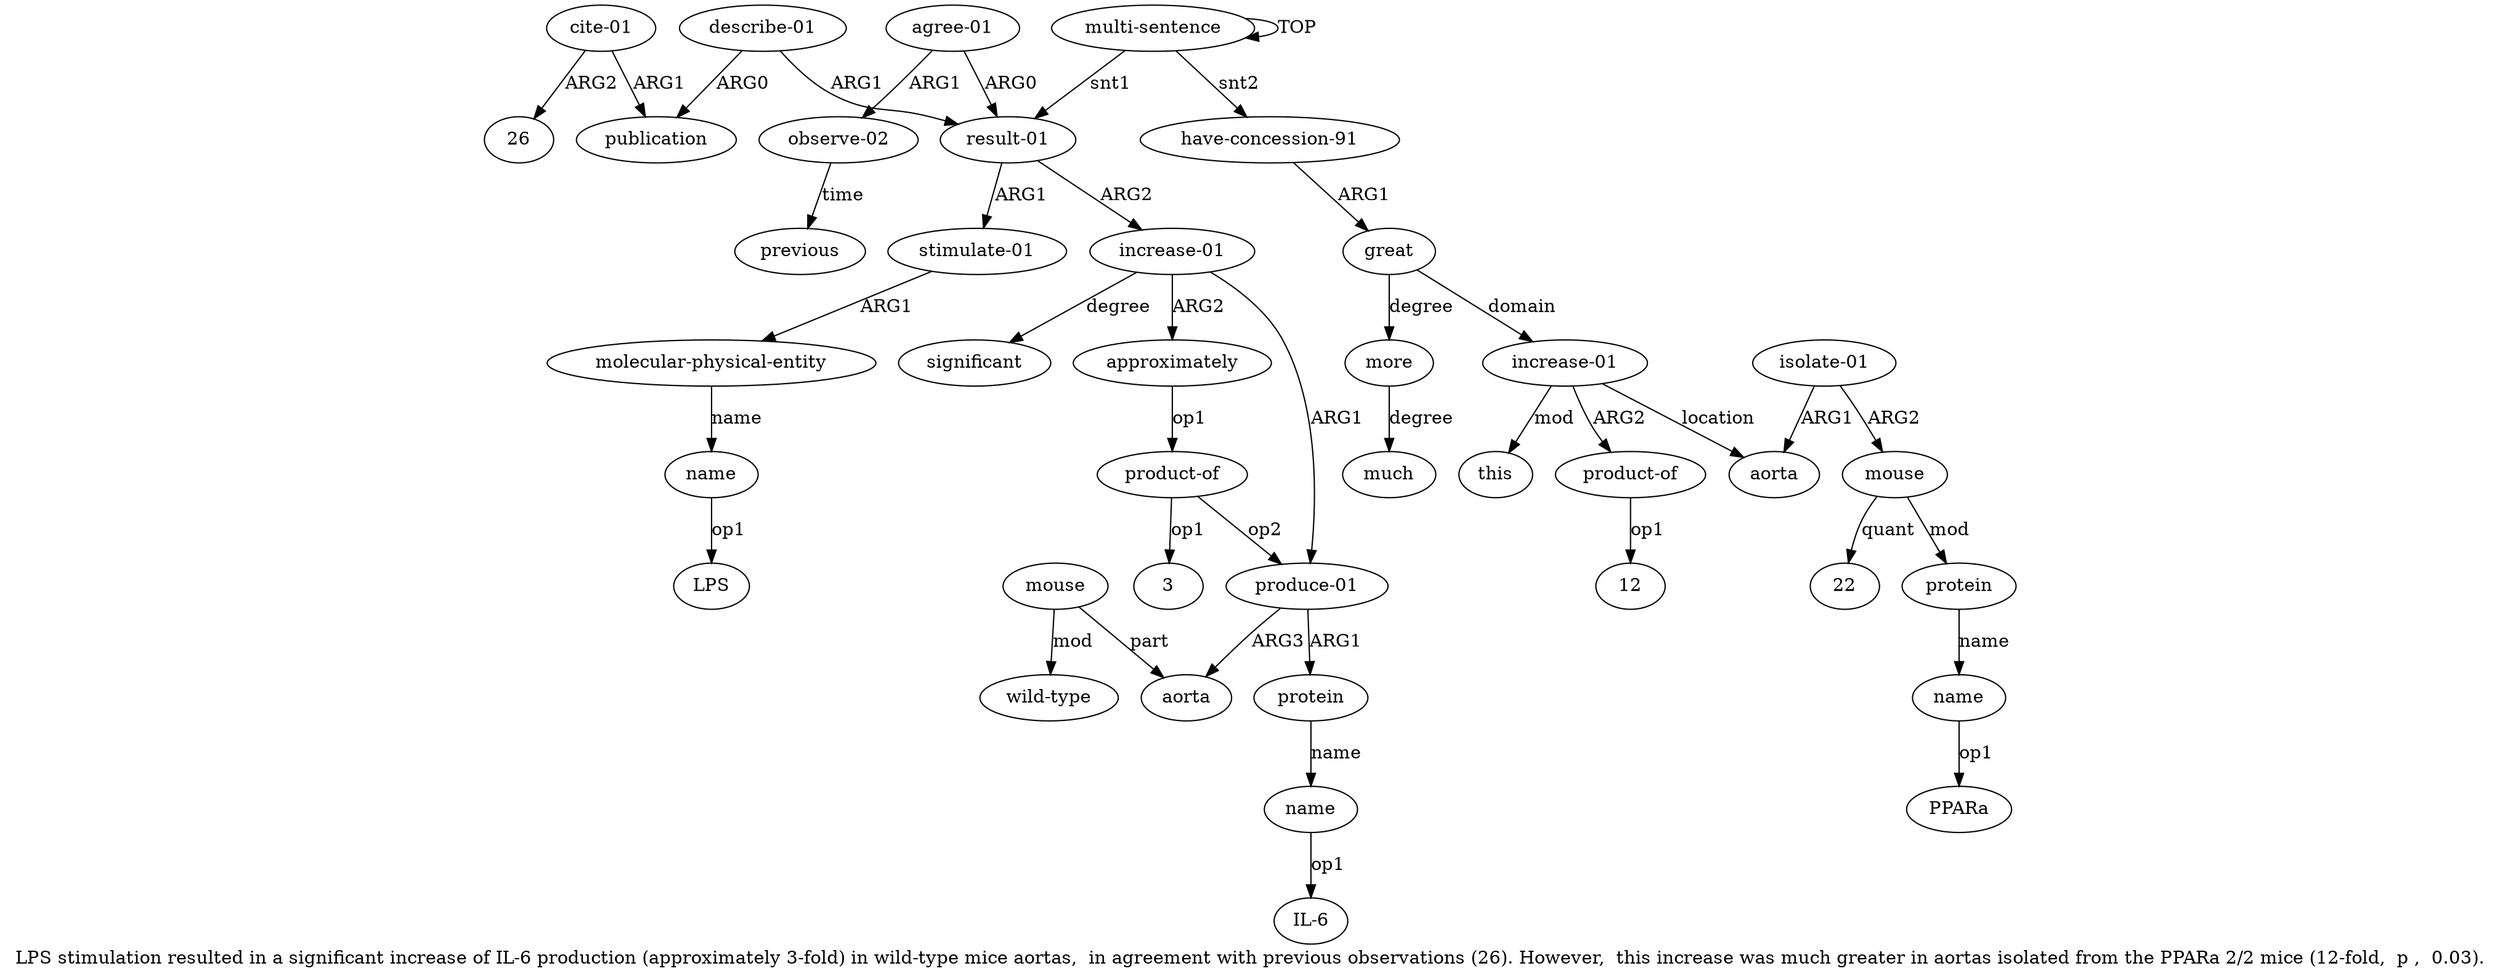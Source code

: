 digraph  {
	graph [label="LPS stimulation resulted in a significant increase of IL-6 production (approximately 3-fold) in wild-type mice aortas,  in agreement \
with previous observations (26). However,  this increase was much greater in aortas isolated from the PPARa 2/2 mice (12-fold,  \
p ,  0.03)."];
	node [label="\N"];
	a20	 [color=black,
		gold_ind=20,
		gold_label="cite-01",
		label="cite-01",
		test_ind=20,
		test_label="cite-01"];
	"a20 26"	 [color=black,
		gold_ind=-1,
		gold_label=26,
		label=26,
		test_ind=-1,
		test_label=26];
	a20 -> "a20 26" [key=0,
	color=black,
	gold_label=ARG2,
	label=ARG2,
	test_label=ARG2];
a19 [color=black,
	gold_ind=19,
	gold_label=publication,
	label=publication,
	test_ind=19,
	test_label=publication];
a20 -> a19 [key=0,
color=black,
gold_label=ARG1,
label=ARG1,
test_label=ARG1];
a21 [color=black,
gold_ind=21,
gold_label="have-concession-91",
label="have-concession-91",
test_ind=21,
test_label="have-concession-91"];
a22 [color=black,
gold_ind=22,
gold_label=great,
label=great,
test_ind=22,
test_label=great];
a21 -> a22 [key=0,
color=black,
gold_label=ARG1,
label=ARG1,
test_label=ARG1];
a23 [color=black,
gold_ind=23,
gold_label=more,
label=more,
test_ind=23,
test_label=more];
a22 -> a23 [key=0,
color=black,
gold_label=degree,
label=degree,
test_label=degree];
a25 [color=black,
gold_ind=25,
gold_label="increase-01",
label="increase-01",
test_ind=25,
test_label="increase-01"];
a22 -> a25 [key=0,
color=black,
gold_label=domain,
label=domain,
test_label=domain];
a24 [color=black,
gold_ind=24,
gold_label=much,
label=much,
test_ind=24,
test_label=much];
a23 -> a24 [key=0,
color=black,
gold_label=degree,
label=degree,
test_label=degree];
a26 [color=black,
gold_ind=26,
gold_label="product-of",
label="product-of",
test_ind=26,
test_label="product-of"];
a25 -> a26 [key=0,
color=black,
gold_label=ARG2,
label=ARG2,
test_label=ARG2];
a27 [color=black,
gold_ind=27,
gold_label=aorta,
label=aorta,
test_ind=27,
test_label=aorta];
a25 -> a27 [key=0,
color=black,
gold_label=location,
label=location,
test_label=location];
a32 [color=black,
gold_ind=32,
gold_label=this,
label=this,
test_ind=32,
test_label=this];
a25 -> a32 [key=0,
color=black,
gold_label=mod,
label=mod,
test_label=mod];
"a26 12" [color=black,
gold_ind=-1,
gold_label=12,
label=12,
test_ind=-1,
test_label=12];
a26 -> "a26 12" [key=0,
color=black,
gold_label=op1,
label=op1,
test_label=op1];
a28 [color=black,
gold_ind=28,
gold_label="isolate-01",
label="isolate-01",
test_ind=28,
test_label="isolate-01"];
a28 -> a27 [key=0,
color=black,
gold_label=ARG1,
label=ARG1,
test_label=ARG1];
a29 [color=black,
gold_ind=29,
gold_label=mouse,
label=mouse,
test_ind=29,
test_label=mouse];
a28 -> a29 [key=0,
color=black,
gold_label=ARG2,
label=ARG2,
test_label=ARG2];
a30 [color=black,
gold_ind=30,
gold_label=protein,
label=protein,
test_ind=30,
test_label=protein];
a29 -> a30 [key=0,
color=black,
gold_label=mod,
label=mod,
test_label=mod];
"a29 22" [color=black,
gold_ind=-1,
gold_label=22,
label=22,
test_ind=-1,
test_label=22];
a29 -> "a29 22" [key=0,
color=black,
gold_label=quant,
label=quant,
test_label=quant];
a31 [color=black,
gold_ind=31,
gold_label=name,
label=name,
test_ind=31,
test_label=name];
"a31 PPARa" [color=black,
gold_ind=-1,
gold_label=PPARa,
label=PPARa,
test_ind=-1,
test_label=PPARa];
a31 -> "a31 PPARa" [key=0,
color=black,
gold_label=op1,
label=op1,
test_label=op1];
a30 -> a31 [key=0,
color=black,
gold_label=name,
label=name,
test_label=name];
"a8 IL-6" [color=black,
gold_ind=-1,
gold_label="IL-6",
label="IL-6",
test_ind=-1,
test_label="IL-6"];
a15 [color=black,
gold_ind=15,
gold_label="agree-01",
label="agree-01",
test_ind=15,
test_label="agree-01"];
a16 [color=black,
gold_ind=16,
gold_label="observe-02",
label="observe-02",
test_ind=16,
test_label="observe-02"];
a15 -> a16 [key=0,
color=black,
gold_label=ARG1,
label=ARG1,
test_label=ARG1];
a1 [color=black,
gold_ind=1,
gold_label="result-01",
label="result-01",
test_ind=1,
test_label="result-01"];
a15 -> a1 [key=0,
color=black,
gold_label=ARG0,
label=ARG0,
test_label=ARG0];
a14 [color=black,
gold_ind=14,
gold_label=significant,
label=significant,
test_ind=14,
test_label=significant];
a17 [color=black,
gold_ind=17,
gold_label=previous,
label=previous,
test_ind=17,
test_label=previous];
a16 -> a17 [key=0,
color=black,
gold_label=time,
label=time,
test_label=time];
a11 [color=black,
gold_ind=11,
gold_label="wild-type",
label="wild-type",
test_ind=11,
test_label="wild-type"];
a10 [color=black,
gold_ind=10,
gold_label=mouse,
label=mouse,
test_ind=10,
test_label=mouse];
a10 -> a11 [key=0,
color=black,
gold_label=mod,
label=mod,
test_label=mod];
a9 [color=black,
gold_ind=9,
gold_label=aorta,
label=aorta,
test_ind=9,
test_label=aorta];
a10 -> a9 [key=0,
color=black,
gold_label=part,
label=part,
test_label=part];
a13 [color=black,
gold_ind=13,
gold_label="product-of",
label="product-of",
test_ind=13,
test_label="product-of"];
a6 [color=black,
gold_ind=6,
gold_label="produce-01",
label="produce-01",
test_ind=6,
test_label="produce-01"];
a13 -> a6 [key=0,
color=black,
gold_label=op2,
label=op2,
test_label=op2];
"a13 3" [color=black,
gold_ind=-1,
gold_label=3,
label=3,
test_ind=-1,
test_label=3];
a13 -> "a13 3" [key=0,
color=black,
gold_label=op1,
label=op1,
test_label=op1];
a12 [color=black,
gold_ind=12,
gold_label=approximately,
label=approximately,
test_ind=12,
test_label=approximately];
a12 -> a13 [key=0,
color=black,
gold_label=op1,
label=op1,
test_label=op1];
a18 [color=black,
gold_ind=18,
gold_label="describe-01",
label="describe-01",
test_ind=18,
test_label="describe-01"];
a18 -> a19 [key=0,
color=black,
gold_label=ARG0,
label=ARG0,
test_label=ARG0];
a18 -> a1 [key=0,
color=black,
gold_label=ARG1,
label=ARG1,
test_label=ARG1];
a2 [color=black,
gold_ind=2,
gold_label="stimulate-01",
label="stimulate-01",
test_ind=2,
test_label="stimulate-01"];
a1 -> a2 [key=0,
color=black,
gold_label=ARG1,
label=ARG1,
test_label=ARG1];
a5 [color=black,
gold_ind=5,
gold_label="increase-01",
label="increase-01",
test_ind=5,
test_label="increase-01"];
a1 -> a5 [key=0,
color=black,
gold_label=ARG2,
label=ARG2,
test_label=ARG2];
a0 [color=black,
gold_ind=0,
gold_label="multi-sentence",
label="multi-sentence",
test_ind=0,
test_label="multi-sentence"];
a0 -> a21 [key=0,
color=black,
gold_label=snt2,
label=snt2,
test_label=snt2];
a0 -> a1 [key=0,
color=black,
gold_label=snt1,
label=snt1,
test_label=snt1];
a0 -> a0 [key=0,
color=black,
gold_label=TOP,
label=TOP,
test_label=TOP];
a3 [color=black,
gold_ind=3,
gold_label="molecular-physical-entity",
label="molecular-physical-entity",
test_ind=3,
test_label="molecular-physical-entity"];
a4 [color=black,
gold_ind=4,
gold_label=name,
label=name,
test_ind=4,
test_label=name];
a3 -> a4 [key=0,
color=black,
gold_label=name,
label=name,
test_label=name];
a2 -> a3 [key=0,
color=black,
gold_label=ARG1,
label=ARG1,
test_label=ARG1];
a5 -> a14 [key=0,
color=black,
gold_label=degree,
label=degree,
test_label=degree];
a5 -> a12 [key=0,
color=black,
gold_label=ARG2,
label=ARG2,
test_label=ARG2];
a5 -> a6 [key=0,
color=black,
gold_label=ARG1,
label=ARG1,
test_label=ARG1];
"a4 LPS" [color=black,
gold_ind=-1,
gold_label=LPS,
label=LPS,
test_ind=-1,
test_label=LPS];
a4 -> "a4 LPS" [key=0,
color=black,
gold_label=op1,
label=op1,
test_label=op1];
a7 [color=black,
gold_ind=7,
gold_label=protein,
label=protein,
test_ind=7,
test_label=protein];
a8 [color=black,
gold_ind=8,
gold_label=name,
label=name,
test_ind=8,
test_label=name];
a7 -> a8 [key=0,
color=black,
gold_label=name,
label=name,
test_label=name];
a6 -> a7 [key=0,
color=black,
gold_label=ARG1,
label=ARG1,
test_label=ARG1];
a6 -> a9 [key=0,
color=black,
gold_label=ARG3,
label=ARG3,
test_label=ARG3];
a8 -> "a8 IL-6" [key=0,
color=black,
gold_label=op1,
label=op1,
test_label=op1];
}
